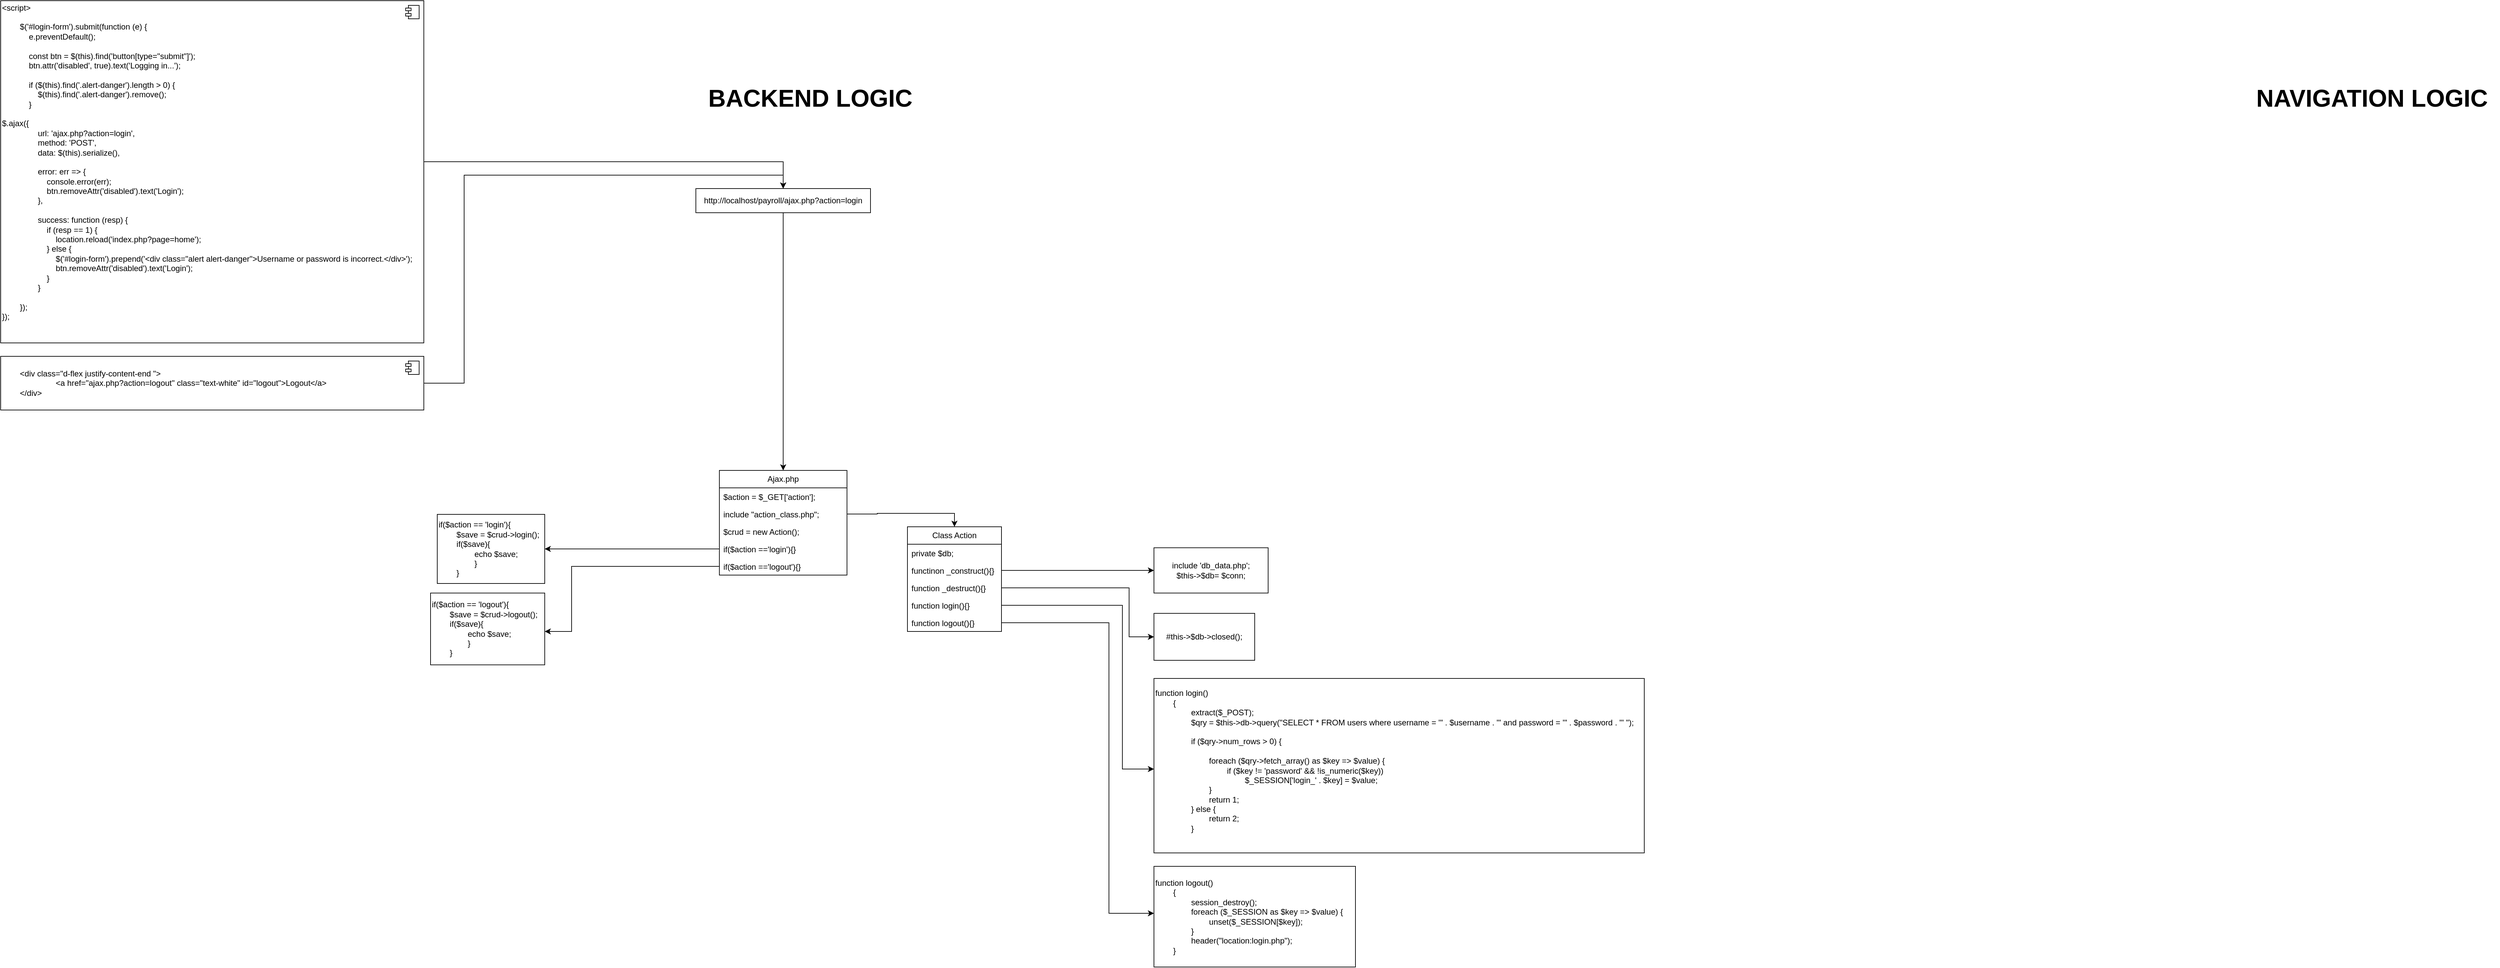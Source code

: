 <mxfile version="26.2.15">
  <diagram id="C5RBs43oDa-KdzZeNtuy" name="Page-1">
    <mxGraphModel dx="5314" dy="2895" grid="1" gridSize="10" guides="1" tooltips="1" connect="1" arrows="1" fold="1" page="1" pageScale="1" pageWidth="827" pageHeight="1169" math="0" shadow="0">
      <root>
        <mxCell id="WIyWlLk6GJQsqaUBKTNV-0" />
        <mxCell id="WIyWlLk6GJQsqaUBKTNV-1" parent="WIyWlLk6GJQsqaUBKTNV-0" />
        <mxCell id="d8og31dGvo_LYGdDDww9-0" value="Class Action" style="swimlane;fontStyle=0;childLayout=stackLayout;horizontal=1;startSize=26;fillColor=none;horizontalStack=0;resizeParent=1;resizeParentMax=0;resizeLast=0;collapsible=1;marginBottom=0;whiteSpace=wrap;html=1;" vertex="1" parent="WIyWlLk6GJQsqaUBKTNV-1">
          <mxGeometry x="160" y="224" width="140" height="156" as="geometry" />
        </mxCell>
        <mxCell id="d8og31dGvo_LYGdDDww9-1" value="private $db;" style="text;strokeColor=none;fillColor=none;align=left;verticalAlign=top;spacingLeft=4;spacingRight=4;overflow=hidden;rotatable=0;points=[[0,0.5],[1,0.5]];portConstraint=eastwest;whiteSpace=wrap;html=1;" vertex="1" parent="d8og31dGvo_LYGdDDww9-0">
          <mxGeometry y="26" width="140" height="26" as="geometry" />
        </mxCell>
        <mxCell id="d8og31dGvo_LYGdDDww9-2" value="functinon _construct(){}" style="text;strokeColor=none;fillColor=none;align=left;verticalAlign=top;spacingLeft=4;spacingRight=4;overflow=hidden;rotatable=0;points=[[0,0.5],[1,0.5]];portConstraint=eastwest;whiteSpace=wrap;html=1;" vertex="1" parent="d8og31dGvo_LYGdDDww9-0">
          <mxGeometry y="52" width="140" height="26" as="geometry" />
        </mxCell>
        <mxCell id="d8og31dGvo_LYGdDDww9-3" value="function _destruct(){}" style="text;strokeColor=none;fillColor=none;align=left;verticalAlign=top;spacingLeft=4;spacingRight=4;overflow=hidden;rotatable=0;points=[[0,0.5],[1,0.5]];portConstraint=eastwest;whiteSpace=wrap;html=1;" vertex="1" parent="d8og31dGvo_LYGdDDww9-0">
          <mxGeometry y="78" width="140" height="26" as="geometry" />
        </mxCell>
        <mxCell id="d8og31dGvo_LYGdDDww9-4" value="function login(){}" style="text;strokeColor=none;fillColor=none;align=left;verticalAlign=top;spacingLeft=4;spacingRight=4;overflow=hidden;rotatable=0;points=[[0,0.5],[1,0.5]];portConstraint=eastwest;whiteSpace=wrap;html=1;" vertex="1" parent="d8og31dGvo_LYGdDDww9-0">
          <mxGeometry y="104" width="140" height="26" as="geometry" />
        </mxCell>
        <mxCell id="d8og31dGvo_LYGdDDww9-6" value="function logout(){}" style="text;strokeColor=none;fillColor=none;align=left;verticalAlign=top;spacingLeft=4;spacingRight=4;overflow=hidden;rotatable=0;points=[[0,0.5],[1,0.5]];portConstraint=eastwest;whiteSpace=wrap;html=1;" vertex="1" parent="d8og31dGvo_LYGdDDww9-0">
          <mxGeometry y="130" width="140" height="26" as="geometry" />
        </mxCell>
        <mxCell id="d8og31dGvo_LYGdDDww9-12" value="include &#39;db_data.php&#39;;&lt;div&gt;$this-&amp;gt;$db= $conn;&lt;/div&gt;" style="whiteSpace=wrap;html=1;" vertex="1" parent="WIyWlLk6GJQsqaUBKTNV-1">
          <mxGeometry x="527" y="255.25" width="170" height="67.5" as="geometry" />
        </mxCell>
        <mxCell id="d8og31dGvo_LYGdDDww9-13" value="" style="edgeStyle=orthogonalEdgeStyle;rounded=0;orthogonalLoop=1;jettySize=auto;html=1;" edge="1" parent="WIyWlLk6GJQsqaUBKTNV-1" source="d8og31dGvo_LYGdDDww9-2" target="d8og31dGvo_LYGdDDww9-12">
          <mxGeometry relative="1" as="geometry" />
        </mxCell>
        <mxCell id="d8og31dGvo_LYGdDDww9-15" value="#this-&amp;gt;$db-&amp;gt;closed();" style="whiteSpace=wrap;html=1;" vertex="1" parent="WIyWlLk6GJQsqaUBKTNV-1">
          <mxGeometry x="527" y="353" width="150" height="70" as="geometry" />
        </mxCell>
        <mxCell id="d8og31dGvo_LYGdDDww9-16" value="" style="edgeStyle=orthogonalEdgeStyle;rounded=0;orthogonalLoop=1;jettySize=auto;html=1;" edge="1" parent="WIyWlLk6GJQsqaUBKTNV-1" source="d8og31dGvo_LYGdDDww9-3" target="d8og31dGvo_LYGdDDww9-15">
          <mxGeometry relative="1" as="geometry">
            <Array as="points">
              <mxPoint x="490" y="315" />
              <mxPoint x="490" y="388" />
            </Array>
          </mxGeometry>
        </mxCell>
        <mxCell id="d8og31dGvo_LYGdDDww9-17" value="Ajax.php" style="swimlane;fontStyle=0;childLayout=stackLayout;horizontal=1;startSize=26;fillColor=none;horizontalStack=0;resizeParent=1;resizeParentMax=0;resizeLast=0;collapsible=1;marginBottom=0;whiteSpace=wrap;html=1;" vertex="1" parent="WIyWlLk6GJQsqaUBKTNV-1">
          <mxGeometry x="-120" y="140" width="190" height="156" as="geometry" />
        </mxCell>
        <mxCell id="d8og31dGvo_LYGdDDww9-18" value="$action = $_GET[&#39;action&#39;];" style="text;strokeColor=none;fillColor=none;align=left;verticalAlign=top;spacingLeft=4;spacingRight=4;overflow=hidden;rotatable=0;points=[[0,0.5],[1,0.5]];portConstraint=eastwest;whiteSpace=wrap;html=1;" vertex="1" parent="d8og31dGvo_LYGdDDww9-17">
          <mxGeometry y="26" width="190" height="26" as="geometry" />
        </mxCell>
        <mxCell id="d8og31dGvo_LYGdDDww9-27" value="include &quot;action_class.php&quot;;" style="text;strokeColor=none;fillColor=none;align=left;verticalAlign=top;spacingLeft=4;spacingRight=4;overflow=hidden;rotatable=0;points=[[0,0.5],[1,0.5]];portConstraint=eastwest;whiteSpace=wrap;html=1;" vertex="1" parent="d8og31dGvo_LYGdDDww9-17">
          <mxGeometry y="52" width="190" height="26" as="geometry" />
        </mxCell>
        <mxCell id="d8og31dGvo_LYGdDDww9-25" value="$crud = new Action();" style="text;strokeColor=none;fillColor=none;align=left;verticalAlign=top;spacingLeft=4;spacingRight=4;overflow=hidden;rotatable=0;points=[[0,0.5],[1,0.5]];portConstraint=eastwest;whiteSpace=wrap;html=1;" vertex="1" parent="d8og31dGvo_LYGdDDww9-17">
          <mxGeometry y="78" width="190" height="26" as="geometry" />
        </mxCell>
        <mxCell id="d8og31dGvo_LYGdDDww9-26" value="if($action ==&#39;login&#39;){}" style="text;strokeColor=none;fillColor=none;align=left;verticalAlign=top;spacingLeft=4;spacingRight=4;overflow=hidden;rotatable=0;points=[[0,0.5],[1,0.5]];portConstraint=eastwest;whiteSpace=wrap;html=1;" vertex="1" parent="d8og31dGvo_LYGdDDww9-17">
          <mxGeometry y="104" width="190" height="26" as="geometry" />
        </mxCell>
        <mxCell id="d8og31dGvo_LYGdDDww9-28" value="if($action ==&#39;logout&#39;){}" style="text;strokeColor=none;fillColor=none;align=left;verticalAlign=top;spacingLeft=4;spacingRight=4;overflow=hidden;rotatable=0;points=[[0,0.5],[1,0.5]];portConstraint=eastwest;whiteSpace=wrap;html=1;" vertex="1" parent="d8og31dGvo_LYGdDDww9-17">
          <mxGeometry y="130" width="190" height="26" as="geometry" />
        </mxCell>
        <mxCell id="d8og31dGvo_LYGdDDww9-24" style="edgeStyle=orthogonalEdgeStyle;rounded=0;orthogonalLoop=1;jettySize=auto;html=1;exitX=1;exitY=0.5;exitDx=0;exitDy=0;entryX=0.5;entryY=0;entryDx=0;entryDy=0;" edge="1" parent="WIyWlLk6GJQsqaUBKTNV-1" source="d8og31dGvo_LYGdDDww9-27" target="d8og31dGvo_LYGdDDww9-0">
          <mxGeometry relative="1" as="geometry" />
        </mxCell>
        <mxCell id="d8og31dGvo_LYGdDDww9-34" value="if($action == &#39;logout&#39;)&lt;span style=&quot;background-color: transparent; color: light-dark(rgb(0, 0, 0), rgb(255, 255, 255));&quot;&gt;{&lt;/span&gt;&lt;div&gt;&lt;div&gt;&lt;span style=&quot;white-space: pre;&quot;&gt;&#x9;&lt;/span&gt;$save = $crud-&amp;gt;logout();&lt;/div&gt;&lt;div&gt;&lt;span style=&quot;white-space: pre;&quot;&gt;&#x9;&lt;/span&gt;if($save){&lt;/div&gt;&lt;div&gt;&lt;span style=&quot;white-space: pre;&quot;&gt;&#x9;&lt;/span&gt;&lt;span style=&quot;white-space: pre;&quot;&gt;&#x9;&lt;/span&gt;echo $save;&lt;/div&gt;&lt;div&gt;&lt;span style=&quot;white-space: pre;&quot;&gt;&#x9;&lt;/span&gt;&lt;span style=&quot;white-space: pre;&quot;&gt;&#x9;&lt;/span&gt;}&lt;/div&gt;&lt;div&gt;&lt;span style=&quot;white-space: pre;&quot;&gt;&#x9;&lt;/span&gt;}&lt;/div&gt;&lt;/div&gt;" style="whiteSpace=wrap;html=1;align=left;" vertex="1" parent="WIyWlLk6GJQsqaUBKTNV-1">
          <mxGeometry x="-550" y="322.75" width="170" height="107" as="geometry" />
        </mxCell>
        <mxCell id="d8og31dGvo_LYGdDDww9-35" value="" style="edgeStyle=orthogonalEdgeStyle;rounded=0;orthogonalLoop=1;jettySize=auto;html=1;" edge="1" parent="WIyWlLk6GJQsqaUBKTNV-1" source="d8og31dGvo_LYGdDDww9-28" target="d8og31dGvo_LYGdDDww9-34">
          <mxGeometry relative="1" as="geometry">
            <Array as="points">
              <mxPoint x="-340" y="283" />
              <mxPoint x="-340" y="380" />
            </Array>
          </mxGeometry>
        </mxCell>
        <mxCell id="d8og31dGvo_LYGdDDww9-36" value="&lt;span style=&quot;&quot;&gt;if($action == &#39;login&#39;)&lt;/span&gt;&lt;span style=&quot;color: light-dark(rgb(0, 0, 0), rgb(255, 255, 255)); background-color: transparent;&quot;&gt;{&lt;/span&gt;&lt;div style=&quot;&quot;&gt;&lt;div&gt;&lt;span style=&quot;white-space: pre;&quot;&gt;&#x9;&lt;/span&gt;$save = $crud-&amp;gt;login();&lt;/div&gt;&lt;div&gt;&lt;span style=&quot;white-space: pre;&quot;&gt;&#x9;&lt;/span&gt;if($save){&lt;/div&gt;&lt;div&gt;&lt;span style=&quot;white-space: pre;&quot;&gt;&#x9;&lt;/span&gt;&lt;span style=&quot;white-space: pre;&quot;&gt;&#x9;&lt;/span&gt;echo $save;&lt;/div&gt;&lt;div&gt;&lt;span style=&quot;white-space: pre;&quot;&gt;&#x9;&lt;/span&gt;&lt;span style=&quot;white-space: pre;&quot;&gt;&#x9;&lt;/span&gt;}&lt;/div&gt;&lt;div&gt;&lt;span style=&quot;white-space: pre;&quot;&gt;&#x9;&lt;/span&gt;}&lt;/div&gt;&lt;/div&gt;" style="whiteSpace=wrap;html=1;align=left;" vertex="1" parent="WIyWlLk6GJQsqaUBKTNV-1">
          <mxGeometry x="-540" y="205.5" width="160" height="103" as="geometry" />
        </mxCell>
        <mxCell id="d8og31dGvo_LYGdDDww9-37" value="" style="edgeStyle=orthogonalEdgeStyle;rounded=0;orthogonalLoop=1;jettySize=auto;html=1;" edge="1" parent="WIyWlLk6GJQsqaUBKTNV-1" source="d8og31dGvo_LYGdDDww9-26" target="d8og31dGvo_LYGdDDww9-36">
          <mxGeometry relative="1" as="geometry" />
        </mxCell>
        <mxCell id="d8og31dGvo_LYGdDDww9-51" style="edgeStyle=orthogonalEdgeStyle;rounded=0;orthogonalLoop=1;jettySize=auto;html=1;exitX=0.5;exitY=1;exitDx=0;exitDy=0;entryX=0.5;entryY=0;entryDx=0;entryDy=0;" edge="1" parent="WIyWlLk6GJQsqaUBKTNV-1" source="d8og31dGvo_LYGdDDww9-43" target="d8og31dGvo_LYGdDDww9-17">
          <mxGeometry relative="1" as="geometry" />
        </mxCell>
        <mxCell id="d8og31dGvo_LYGdDDww9-43" value="http://localhost/payroll/ajax.php?action=login" style="whiteSpace=wrap;html=1;" vertex="1" parent="WIyWlLk6GJQsqaUBKTNV-1">
          <mxGeometry x="-155" y="-280" width="260" height="36" as="geometry" />
        </mxCell>
        <mxCell id="d8og31dGvo_LYGdDDww9-46" value="&lt;div&gt;function login()&lt;/div&gt;&lt;div&gt;&lt;span style=&quot;white-space: normal;&quot;&gt;&lt;span style=&quot;white-space:pre&quot;&gt;&#x9;&lt;/span&gt;{&lt;/span&gt;&lt;/div&gt;&lt;div&gt;&lt;span style=&quot;white-space: normal;&quot;&gt;&lt;span style=&quot;white-space:pre&quot;&gt;&#x9;&#x9;&lt;/span&gt;extract($_POST);&lt;/span&gt;&lt;/div&gt;&lt;div&gt;&lt;span style=&quot;white-space: normal;&quot;&gt;&lt;span style=&quot;white-space:pre&quot;&gt;&#x9;&#x9;&lt;/span&gt;$qry = $this-&amp;gt;db-&amp;gt;query(&quot;SELECT * FROM users where username = &#39;&quot; . $username . &quot;&#39; and password = &#39;&quot; . $password . &quot;&#39; &quot;);&lt;/span&gt;&lt;/div&gt;&lt;div&gt;&lt;span style=&quot;white-space: normal;&quot;&gt;&lt;br&gt;&lt;/span&gt;&lt;/div&gt;&lt;div&gt;&lt;span style=&quot;white-space: normal;&quot;&gt;&lt;span style=&quot;white-space:pre&quot;&gt;&#x9;&#x9;&lt;/span&gt;if ($qry-&amp;gt;num_rows &amp;gt; 0) {&lt;/span&gt;&lt;/div&gt;&lt;div&gt;&lt;span style=&quot;white-space: normal;&quot;&gt;&lt;br&gt;&lt;/span&gt;&lt;/div&gt;&lt;div&gt;&lt;/div&gt;&lt;div&gt;&lt;span style=&quot;white-space: normal;&quot;&gt;&lt;span style=&quot;white-space:pre&quot;&gt;&#x9;&#x9;&#x9;&lt;/span&gt;foreach ($qry-&amp;gt;fetch_array() as $key =&amp;gt; $value) {&lt;/span&gt;&lt;/div&gt;&lt;div&gt;&lt;/div&gt;&lt;div&gt;&lt;span style=&quot;white-space: normal;&quot;&gt;&lt;span style=&quot;white-space:pre&quot;&gt;&#x9;&#x9;&#x9;&#x9;&lt;/span&gt;if ($key != &#39;password&#39; &amp;amp;&amp;amp; !is_numeric($key))&lt;/span&gt;&lt;/div&gt;&lt;div&gt;&lt;span style=&quot;white-space: normal;&quot;&gt;&lt;span style=&quot;white-space:pre&quot;&gt;&#x9;&#x9;&#x9;&#x9;&#x9;&lt;/span&gt;$_SESSION[&#39;login_&#39; . $key] = $value;&lt;/span&gt;&lt;/div&gt;&lt;div&gt;&lt;span style=&quot;white-space: pre; white-space: normal;&quot;&gt;&#x9;&#x9;&#x9;&#x9;&#x9;&lt;/span&gt;&lt;/div&gt;&lt;div&gt;&lt;span style=&quot;white-space: normal;&quot;&gt;&lt;span style=&quot;white-space:pre&quot;&gt;&#x9;&#x9;&#x9;&lt;/span&gt;}&lt;/span&gt;&lt;/div&gt;&lt;div&gt;&lt;span style=&quot;white-space: normal;&quot;&gt;&lt;span style=&quot;white-space:pre&quot;&gt;&#x9;&#x9;&#x9;&lt;/span&gt;return 1;&lt;/span&gt;&lt;/div&gt;&lt;div&gt;&lt;span style=&quot;white-space: normal;&quot;&gt;&lt;span style=&quot;white-space:pre&quot;&gt;&#x9;&#x9;&lt;/span&gt;} else {&lt;/span&gt;&lt;/div&gt;&lt;div&gt;&lt;span style=&quot;white-space: normal;&quot;&gt;&lt;span style=&quot;white-space:pre&quot;&gt;&#x9;&#x9;&#x9;&lt;/span&gt;return 2;&lt;/span&gt;&lt;/div&gt;&lt;div&gt;&lt;span style=&quot;white-space: normal;&quot;&gt;&lt;span style=&quot;white-space:pre&quot;&gt;&#x9;&#x9;&lt;/span&gt;}&lt;/span&gt;&lt;/div&gt;&lt;div&gt;&lt;br&gt;&lt;/div&gt;" style="whiteSpace=wrap;html=1;align=left;" vertex="1" parent="WIyWlLk6GJQsqaUBKTNV-1">
          <mxGeometry x="527" y="450" width="730" height="260" as="geometry" />
        </mxCell>
        <mxCell id="d8og31dGvo_LYGdDDww9-47" value="" style="edgeStyle=orthogonalEdgeStyle;rounded=0;orthogonalLoop=1;jettySize=auto;html=1;" edge="1" parent="WIyWlLk6GJQsqaUBKTNV-1" source="d8og31dGvo_LYGdDDww9-4" target="d8og31dGvo_LYGdDDww9-46">
          <mxGeometry relative="1" as="geometry">
            <Array as="points">
              <mxPoint x="480" y="341" />
              <mxPoint x="480" y="585" />
            </Array>
          </mxGeometry>
        </mxCell>
        <mxCell id="d8og31dGvo_LYGdDDww9-48" value="&lt;div&gt;function logout()&lt;/div&gt;&lt;div&gt;&lt;span style=&quot;white-space: normal;&quot;&gt;&lt;span style=&quot;white-space:pre&quot;&gt;&#x9;&lt;/span&gt;{&lt;/span&gt;&lt;/div&gt;&lt;div&gt;&lt;span style=&quot;white-space: normal;&quot;&gt;&lt;span style=&quot;white-space:pre&quot;&gt;&#x9;&#x9;&lt;/span&gt;session_destroy();&lt;/span&gt;&lt;/div&gt;&lt;div&gt;&lt;span style=&quot;white-space: normal;&quot;&gt;&lt;span style=&quot;white-space:pre&quot;&gt;&#x9;&#x9;&lt;/span&gt;foreach ($_SESSION as $key =&amp;gt; $value) {&lt;/span&gt;&lt;/div&gt;&lt;div&gt;&lt;span style=&quot;white-space: normal;&quot;&gt;&lt;span style=&quot;white-space:pre&quot;&gt;&#x9;&#x9;&#x9;&lt;/span&gt;unset($_SESSION[$key]);&lt;/span&gt;&lt;/div&gt;&lt;div&gt;&lt;span style=&quot;white-space: normal;&quot;&gt;&lt;span style=&quot;white-space:pre&quot;&gt;&#x9;&#x9;&lt;/span&gt;}&lt;/span&gt;&lt;/div&gt;&lt;div&gt;&lt;span style=&quot;white-space: normal;&quot;&gt;&lt;span style=&quot;white-space:pre&quot;&gt;&#x9;&#x9;&lt;/span&gt;header(&quot;location:login.php&quot;);&lt;/span&gt;&lt;/div&gt;&lt;div&gt;&lt;span style=&quot;white-space: normal;&quot;&gt;&lt;span style=&quot;white-space:pre&quot;&gt;&#x9;&lt;/span&gt;}&lt;/span&gt;&lt;/div&gt;" style="whiteSpace=wrap;html=1;align=left;" vertex="1" parent="WIyWlLk6GJQsqaUBKTNV-1">
          <mxGeometry x="527" y="730" width="300" height="150" as="geometry" />
        </mxCell>
        <mxCell id="d8og31dGvo_LYGdDDww9-49" value="" style="edgeStyle=orthogonalEdgeStyle;rounded=0;orthogonalLoop=1;jettySize=auto;html=1;" edge="1" parent="WIyWlLk6GJQsqaUBKTNV-1" source="d8og31dGvo_LYGdDDww9-6" target="d8og31dGvo_LYGdDDww9-48">
          <mxGeometry relative="1" as="geometry">
            <Array as="points">
              <mxPoint x="460" y="367" />
              <mxPoint x="460" y="800" />
            </Array>
          </mxGeometry>
        </mxCell>
        <mxCell id="d8og31dGvo_LYGdDDww9-62" style="edgeStyle=orthogonalEdgeStyle;rounded=0;orthogonalLoop=1;jettySize=auto;html=1;entryX=0.5;entryY=0;entryDx=0;entryDy=0;" edge="1" parent="WIyWlLk6GJQsqaUBKTNV-1" source="d8og31dGvo_LYGdDDww9-58" target="d8og31dGvo_LYGdDDww9-43">
          <mxGeometry relative="1" as="geometry">
            <Array as="points">
              <mxPoint x="-25" y="-320" />
            </Array>
          </mxGeometry>
        </mxCell>
        <mxCell id="d8og31dGvo_LYGdDDww9-58" value="&lt;div&gt;&lt;div&gt;&amp;lt;script&amp;gt;&lt;/div&gt;&lt;div&gt;&amp;nbsp; &amp;nbsp; &amp;nbsp; &amp;nbsp;&lt;/div&gt;&lt;div&gt;&amp;nbsp; &amp;nbsp; &amp;nbsp; &amp;nbsp; $(&#39;#login-form&#39;).submit(function (e) {&lt;/div&gt;&lt;div&gt;&amp;nbsp; &amp;nbsp; &amp;nbsp; &amp;nbsp; &amp;nbsp; &amp;nbsp; e.preventDefault();&lt;/div&gt;&lt;div&gt;&lt;br&gt;&lt;/div&gt;&lt;div&gt;&amp;nbsp; &amp;nbsp; &amp;nbsp; &amp;nbsp; &amp;nbsp; &amp;nbsp; const btn = $(this).find(&#39;button[type=&quot;submit&quot;]&#39;);&lt;/div&gt;&lt;div&gt;&amp;nbsp; &amp;nbsp; &amp;nbsp; &amp;nbsp; &amp;nbsp; &amp;nbsp; btn.attr(&#39;disabled&#39;, true).text(&#39;Logging in...&#39;);&lt;/div&gt;&lt;div&gt;&amp;nbsp; &amp;nbsp; &amp;nbsp; &amp;nbsp; &amp;nbsp; &amp;nbsp;&amp;nbsp;&lt;/div&gt;&lt;div&gt;&amp;nbsp; &amp;nbsp; &amp;nbsp; &amp;nbsp; &amp;nbsp; &amp;nbsp; if ($(this).find(&#39;.alert-danger&#39;).length &amp;gt; 0) {&lt;/div&gt;&lt;div&gt;&amp;nbsp; &amp;nbsp; &amp;nbsp; &amp;nbsp; &amp;nbsp; &amp;nbsp; &amp;nbsp; &amp;nbsp; $(this).find(&#39;.alert-danger&#39;).remove();&lt;/div&gt;&lt;div&gt;&amp;nbsp; &amp;nbsp; &amp;nbsp; &amp;nbsp; &amp;nbsp; &amp;nbsp; }&lt;/div&gt;&lt;/div&gt;&lt;div&gt;&lt;br&gt;&lt;/div&gt;&lt;div&gt;&lt;div&gt;$.ajax({&lt;/div&gt;&lt;div&gt;&amp;nbsp; &amp;nbsp; &amp;nbsp; &amp;nbsp; &amp;nbsp; &amp;nbsp; &amp;nbsp; &amp;nbsp; url: &#39;ajax.php?action=login&#39;,&lt;/div&gt;&lt;div&gt;&amp;nbsp; &amp;nbsp; &amp;nbsp; &amp;nbsp; &amp;nbsp; &amp;nbsp; &amp;nbsp; &amp;nbsp; method: &#39;POST&#39;,&lt;/div&gt;&lt;div&gt;&amp;nbsp; &amp;nbsp; &amp;nbsp; &amp;nbsp; &amp;nbsp; &amp;nbsp; &amp;nbsp; &amp;nbsp; data: $(this).serialize(),&lt;/div&gt;&lt;div&gt;&amp;nbsp; &amp;nbsp; &amp;nbsp; &amp;nbsp; &amp;nbsp; &amp;nbsp; &amp;nbsp; &amp;nbsp;&lt;span style=&quot;white-space: pre;&quot;&gt;&#x9;&lt;/span&gt;&lt;/div&gt;&lt;div&gt;&lt;span style=&quot;white-space: pre;&quot;&gt;&#x9;&lt;/span&gt;&lt;span style=&quot;white-space: pre;&quot;&gt;&#x9;&lt;/span&gt;error: err =&amp;gt; {&lt;/div&gt;&lt;div&gt;&amp;nbsp; &amp;nbsp; &amp;nbsp; &amp;nbsp; &amp;nbsp; &amp;nbsp; &amp;nbsp; &amp;nbsp; &amp;nbsp; &amp;nbsp; console.error(err);&lt;/div&gt;&lt;div&gt;&amp;nbsp; &amp;nbsp; &amp;nbsp; &amp;nbsp; &amp;nbsp; &amp;nbsp; &amp;nbsp; &amp;nbsp; &amp;nbsp; &amp;nbsp; btn.removeAttr(&#39;disabled&#39;).text(&#39;Login&#39;);&lt;/div&gt;&lt;div&gt;&amp;nbsp; &amp;nbsp; &amp;nbsp; &amp;nbsp; &amp;nbsp; &amp;nbsp; &amp;nbsp; &amp;nbsp; },&amp;nbsp;&lt;/div&gt;&lt;/div&gt;&lt;div&gt;&lt;div&gt;&lt;span style=&quot;white-space: pre;&quot;&gt;&#x9;&lt;/span&gt;&lt;span style=&quot;white-space: pre;&quot;&gt;&#x9;&lt;/span&gt;&lt;/div&gt;&lt;div&gt;&lt;span style=&quot;white-space: pre;&quot;&gt;&#x9;&lt;/span&gt;&lt;span style=&quot;white-space: pre;&quot;&gt;&#x9;&lt;/span&gt;success: function (resp) {&lt;/div&gt;&lt;div&gt;&amp;nbsp; &amp;nbsp; &amp;nbsp; &amp;nbsp; &amp;nbsp; &amp;nbsp; &amp;nbsp; &amp;nbsp; &amp;nbsp; &amp;nbsp; if (resp == 1) {&lt;/div&gt;&lt;div&gt;&amp;nbsp; &amp;nbsp; &amp;nbsp; &amp;nbsp; &amp;nbsp; &amp;nbsp; &amp;nbsp; &amp;nbsp; &amp;nbsp; &amp;nbsp; &amp;nbsp; &amp;nbsp; location.reload(&#39;index.php?page=home&#39;);&lt;/div&gt;&lt;div&gt;&amp;nbsp; &amp;nbsp; &amp;nbsp; &amp;nbsp; &amp;nbsp; &amp;nbsp; &amp;nbsp; &amp;nbsp; &amp;nbsp; &amp;nbsp; } else {&lt;/div&gt;&lt;div&gt;&amp;nbsp; &amp;nbsp; &amp;nbsp; &amp;nbsp; &amp;nbsp; &amp;nbsp; &amp;nbsp; &amp;nbsp; &amp;nbsp; &amp;nbsp; &amp;nbsp; &amp;nbsp; $(&#39;#login-form&#39;).prepend(&#39;&amp;lt;div class=&quot;alert alert-danger&quot;&amp;gt;Username or password is incorrect.&amp;lt;/div&amp;gt;&#39;);&lt;/div&gt;&lt;div&gt;&amp;nbsp; &amp;nbsp; &amp;nbsp; &amp;nbsp; &amp;nbsp; &amp;nbsp; &amp;nbsp; &amp;nbsp; &amp;nbsp; &amp;nbsp; &amp;nbsp; &amp;nbsp; btn.removeAttr(&#39;disabled&#39;).text(&#39;Login&#39;);&lt;/div&gt;&lt;div&gt;&amp;nbsp; &amp;nbsp; &amp;nbsp; &amp;nbsp; &amp;nbsp; &amp;nbsp; &amp;nbsp; &amp;nbsp; &amp;nbsp; &amp;nbsp; }&lt;/div&gt;&lt;div&gt;&amp;nbsp; &amp;nbsp; &amp;nbsp; &amp;nbsp; &amp;nbsp; &amp;nbsp; &amp;nbsp; &amp;nbsp; }&lt;/div&gt;&lt;/div&gt;&lt;div&gt;&lt;br&gt;&lt;/div&gt;&lt;div&gt;&lt;div&gt;&lt;span style=&quot;white-space: pre;&quot;&gt;&#x9;&lt;/span&gt;});&lt;/div&gt;&lt;div&gt;});&lt;/div&gt;&lt;/div&gt;&lt;div&gt;&lt;br&gt;&lt;/div&gt;&lt;div&gt;&lt;br&gt;&lt;/div&gt;" style="html=1;dropTarget=0;whiteSpace=wrap;align=left;" vertex="1" parent="WIyWlLk6GJQsqaUBKTNV-1">
          <mxGeometry x="-1190" y="-560" width="630" height="510" as="geometry" />
        </mxCell>
        <mxCell id="d8og31dGvo_LYGdDDww9-59" value="" style="shape=module;jettyWidth=8;jettyHeight=4;" vertex="1" parent="d8og31dGvo_LYGdDDww9-58">
          <mxGeometry x="1" width="20" height="20" relative="1" as="geometry">
            <mxPoint x="-27" y="7" as="offset" />
          </mxGeometry>
        </mxCell>
        <mxCell id="d8og31dGvo_LYGdDDww9-63" style="edgeStyle=orthogonalEdgeStyle;rounded=0;orthogonalLoop=1;jettySize=auto;html=1;entryX=0.5;entryY=0;entryDx=0;entryDy=0;" edge="1" parent="WIyWlLk6GJQsqaUBKTNV-1" source="d8og31dGvo_LYGdDDww9-60" target="d8og31dGvo_LYGdDDww9-43">
          <mxGeometry relative="1" as="geometry">
            <Array as="points">
              <mxPoint x="-500" y="10" />
              <mxPoint x="-500" y="-300" />
              <mxPoint x="-25" y="-300" />
            </Array>
          </mxGeometry>
        </mxCell>
        <mxCell id="d8og31dGvo_LYGdDDww9-60" value="&lt;div&gt;&lt;div&gt;&lt;div&gt;&lt;span style=&quot;white-space: pre;&quot;&gt;&#x9;&lt;/span&gt;&amp;lt;div class=&quot;d-flex justify-content-end &quot;&amp;gt;&lt;/div&gt;&lt;div&gt;&lt;span style=&quot;white-space: normal;&quot;&gt;&lt;span style=&quot;white-space:pre&quot;&gt;&#x9;&#x9;&#x9;&lt;/span&gt;&amp;lt;a href=&quot;ajax.php?action=logout&quot; class=&quot;text-white&quot; id=&quot;logout&quot;&amp;gt;Logout&amp;lt;/a&amp;gt;&lt;/span&gt;&lt;/div&gt;&lt;div&gt;&amp;nbsp; &amp;nbsp; &amp;nbsp; &amp;nbsp; &amp;lt;/div&amp;gt;&lt;/div&gt;&lt;/div&gt;&lt;/div&gt;" style="html=1;dropTarget=0;whiteSpace=wrap;align=left;" vertex="1" parent="WIyWlLk6GJQsqaUBKTNV-1">
          <mxGeometry x="-1190" y="-30" width="630" height="80" as="geometry" />
        </mxCell>
        <mxCell id="d8og31dGvo_LYGdDDww9-61" value="" style="shape=module;jettyWidth=8;jettyHeight=4;" vertex="1" parent="d8og31dGvo_LYGdDDww9-60">
          <mxGeometry x="1" width="20" height="20" relative="1" as="geometry">
            <mxPoint x="-27" y="7" as="offset" />
          </mxGeometry>
        </mxCell>
        <mxCell id="d8og31dGvo_LYGdDDww9-64" value="&lt;font style=&quot;font-size: 36px;&quot;&gt;BACKEND LOGIC&lt;/font&gt;" style="text;align=center;fontStyle=1;verticalAlign=middle;spacingLeft=3;spacingRight=3;strokeColor=none;rotatable=0;points=[[0,0.5],[1,0.5]];portConstraint=eastwest;html=1;" vertex="1" parent="WIyWlLk6GJQsqaUBKTNV-1">
          <mxGeometry x="-155" y="-500" width="340" height="170" as="geometry" />
        </mxCell>
        <mxCell id="d8og31dGvo_LYGdDDww9-65" value="&lt;font style=&quot;font-size: 36px;&quot;&gt;NAVIGATION LOGIC&lt;/font&gt;" style="text;align=center;fontStyle=1;verticalAlign=middle;spacingLeft=3;spacingRight=3;strokeColor=none;rotatable=0;points=[[0,0.5],[1,0.5]];portConstraint=eastwest;html=1;" vertex="1" parent="WIyWlLk6GJQsqaUBKTNV-1">
          <mxGeometry x="2150" y="-500" width="380" height="170" as="geometry" />
        </mxCell>
      </root>
    </mxGraphModel>
  </diagram>
</mxfile>
